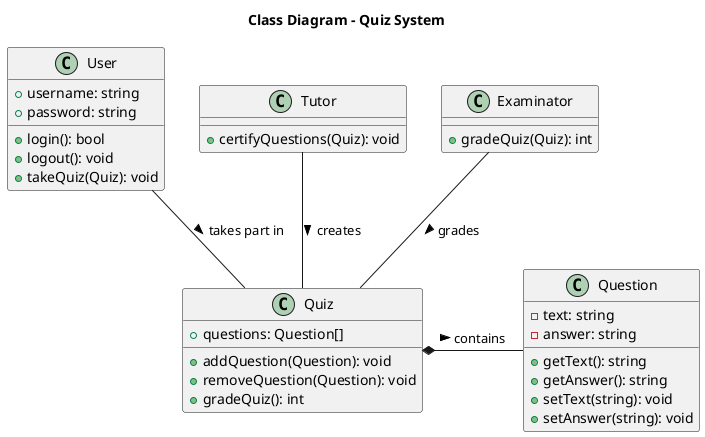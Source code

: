 @startuml
title Class Diagram - Quiz System

class User {
    +username: string
    +password: string
    +login(): bool
    +logout(): void
    +takeQuiz(Quiz): void
}

class Quiz {
    +questions: Question[]
    +addQuestion(Question): void
    +removeQuestion(Question): void
    +gradeQuiz(): int
}

class Question {
    -text: string
    -answer: string
    +getText(): string
    +getAnswer(): string
    +setText(string): void
    +setAnswer(string): void
}

class Tutor {
    +certifyQuestions(Quiz): void
}

class Examinator {
    +gradeQuiz(Quiz): int
}

User -- Quiz: takes part in >
Tutor -- Quiz: creates >
Examinator -- Quiz: grades >
Quiz *- Question: contains >

@enduml
